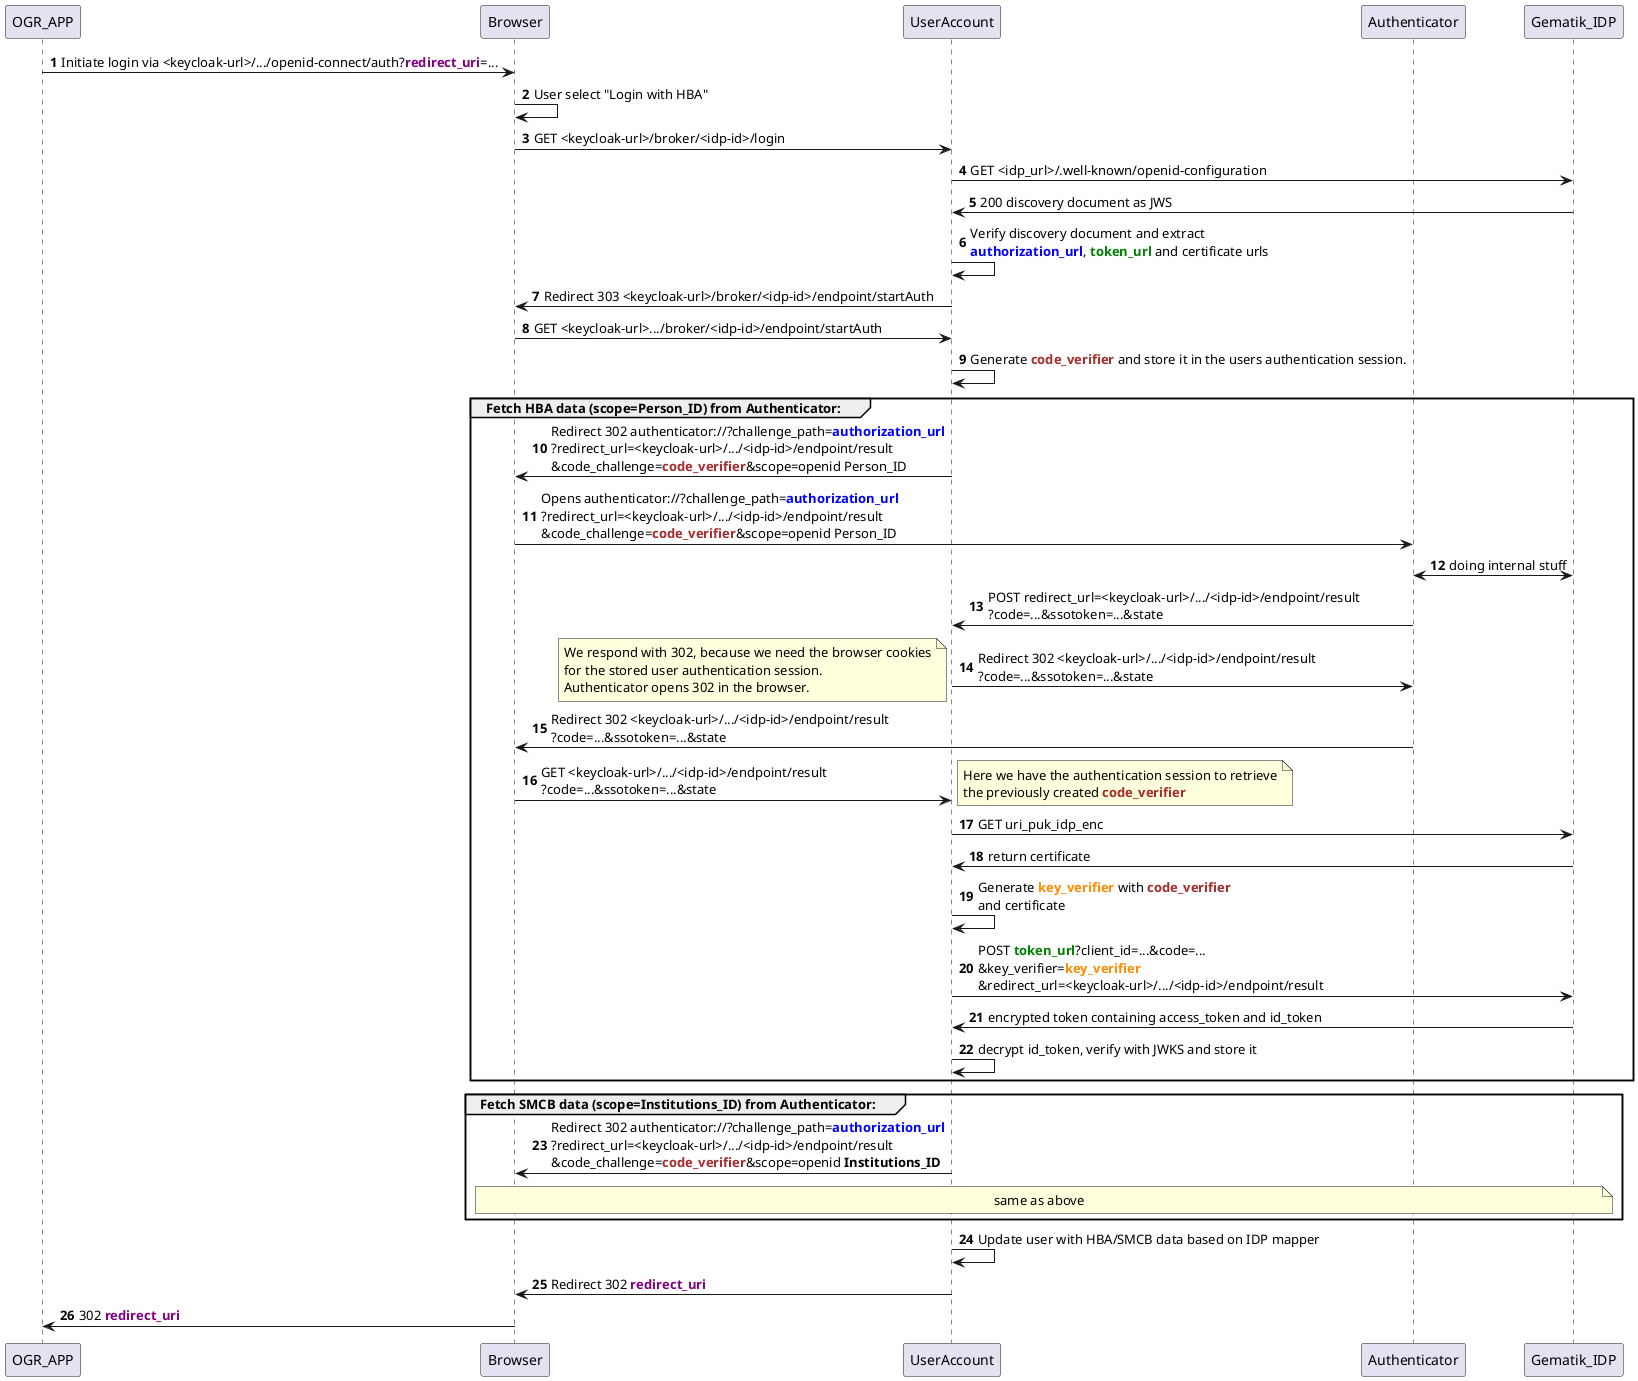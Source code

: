 @startuml ogr

participant OGR_APP order 0
participant Browser order 1
participant UserAccount order 2
participant Authenticator order 3
participant Gematik_IDP order 4

autonumber

OGR_APP -> Browser: Initiate login via <keycloak-url>/.../openid-connect/auth?<font color=purple><b>redirect_uri</font>=...
Browser -> Browser: User select "Login with HBA"
Browser -> UserAccount: GET <keycloak-url>/broker/<idp-id>/login
UserAccount -> Gematik_IDP: GET <idp_url>/.well-known/openid-configuration
Gematik_IDP -> UserAccount: 200 discovery document as JWS
UserAccount -> UserAccount: Verify discovery document and extract\n\
<font color=blue><b>authorization_url</font>, <font color=green><b>token_url</font> and certificate urls
UserAccount -> Browser: Redirect 303 <keycloak-url>/broker/<idp-id>/endpoint/startAuth
Browser -> UserAccount: GET <keycloak-url>.../broker/<idp-id>/endpoint/startAuth
UserAccount -> UserAccount: Generate <font color=brown><b>code_verifier</font> and store it in the users authentication session.

group Fetch HBA data (scope=<b>Person_ID</b>) from Authenticator:
UserAccount -> Browser: Redirect 302 authenticator://?challenge_path=<font color=blue><b>authorization_url</font>\n\
?redirect_url=<keycloak-url>/.../<idp-id>/endpoint/result\n\
&code_challenge=<font color=brown><b>code_verifier</font>&scope=openid Person_ID
Browser -> Authenticator: Opens authenticator://?challenge_path=<font color=blue><b>authorization_url</font>\n\
?redirect_url=<keycloak-url>/.../<idp-id>/endpoint/result\n\
&code_challenge=<font color=brown><b>code_verifier</font>&scope=openid Person_ID
Authenticator <-> Gematik_IDP: doing internal stuff
Authenticator -> UserAccount: POST redirect_url=<keycloak-url>/.../<idp-id>/endpoint/result\n\
?code=...&ssotoken=...&state
UserAccount -> Authenticator: Redirect 302 <keycloak-url>/.../<idp-id>/endpoint/result\n\
?code=...&ssotoken=...&state
note left
We respond with 302, because we need the browser cookies
for the stored user authentication session.
Authenticator opens 302 in the browser.
end note
Authenticator -> Browser: Redirect 302 <keycloak-url>/.../<idp-id>/endpoint/result\n\
?code=...&ssotoken=...&state
Browser -> UserAccount: GET <keycloak-url>/.../<idp-id>/endpoint/result\n\
?code=...&ssotoken=...&state
note right
Here we have the authentication session to retrieve
the previously created <font color=brown><b>code_verifier</font>
end note
UserAccount -> Gematik_IDP: GET uri_puk_idp_enc
Gematik_IDP -> UserAccount: return certificate
UserAccount -> UserAccount: Generate <font color=darkorange><b>key_verifier</font> with <font color=brown><b>code_verifier</font>\n\
and certificate
UserAccount -> Gematik_IDP: POST <font color=green><b>token_url</font>?client_id=...&code=...\n\
&key_verifier=<font color=darkorange><b>key_verifier</font>\n\
&redirect_url=<keycloak-url>/.../<idp-id>/endpoint/result
Gematik_IDP -> UserAccount: encrypted token containing access_token and id_token
UserAccount -> UserAccount: decrypt id_token, verify with JWKS and store it
end

group Fetch SMCB data (scope=<b>Institutions_ID</b>) from Authenticator:
UserAccount -> Browser: Redirect 302 authenticator://?challenge_path=<font color=blue><b>authorization_url</font>\n\
?redirect_url=<keycloak-url>/.../<idp-id>/endpoint/result\n\
&code_challenge=<font color=brown><b>code_verifier</font>&scope=openid <b>Institutions_ID</b>
note over Browser, Gematik_IDP: same as above
end

UserAccount -> UserAccount: Update user with HBA/SMCB data based on IDP mapper
UserAccount -> Browser: Redirect 302 <font color=purple><b>redirect_uri</font>
Browser -> OGR_APP: 302 <font color=purple><b>redirect_uri</font>

@enduml
